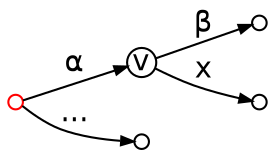 digraph G  {
    graph [fontname="Helvetica", rankdir="LR"];
    node [fontname = "Helvetica", shape=circle, width=0.1, label="", fixedsize=true];
    edge [fontname = "Helvetica", arrowsize=0.6, K=10, rotate=90];

    /*
    subgraph {
        root1 [color=red];
        root1 -> alphabetta [label = "&#945;&#946;"];
        root1 -> other1 [label = "..." ];
    }
    */

    subgraph {
        root [color=red];
        alpha [label="v", width=0.2];
        root -> alpha [label = "&#945;"];
        alpha -> betta [label = "&#946;" ];
        alpha -> X [label = "x"];
        root -> other [label = "..." ];
    }
}
